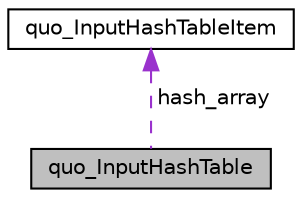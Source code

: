 digraph "quo_InputHashTable"
{
 // LATEX_PDF_SIZE
  edge [fontname="Helvetica",fontsize="10",labelfontname="Helvetica",labelfontsize="10"];
  node [fontname="Helvetica",fontsize="10",shape=record];
  Node1 [label="quo_InputHashTable",height=0.2,width=0.4,color="black", fillcolor="grey75", style="filled", fontcolor="black",tooltip="[internal use only] Hash table for storing keymaps"];
  Node2 -> Node1 [dir="back",color="darkorchid3",fontsize="10",style="dashed",label=" hash_array" ,fontname="Helvetica"];
  Node2 [label="quo_InputHashTableItem",height=0.2,width=0.4,color="black", fillcolor="white", style="filled",URL="$structquo__InputHashTableItem.html",tooltip="[internal use only] Key value pair, for storing system input map items"];
}
